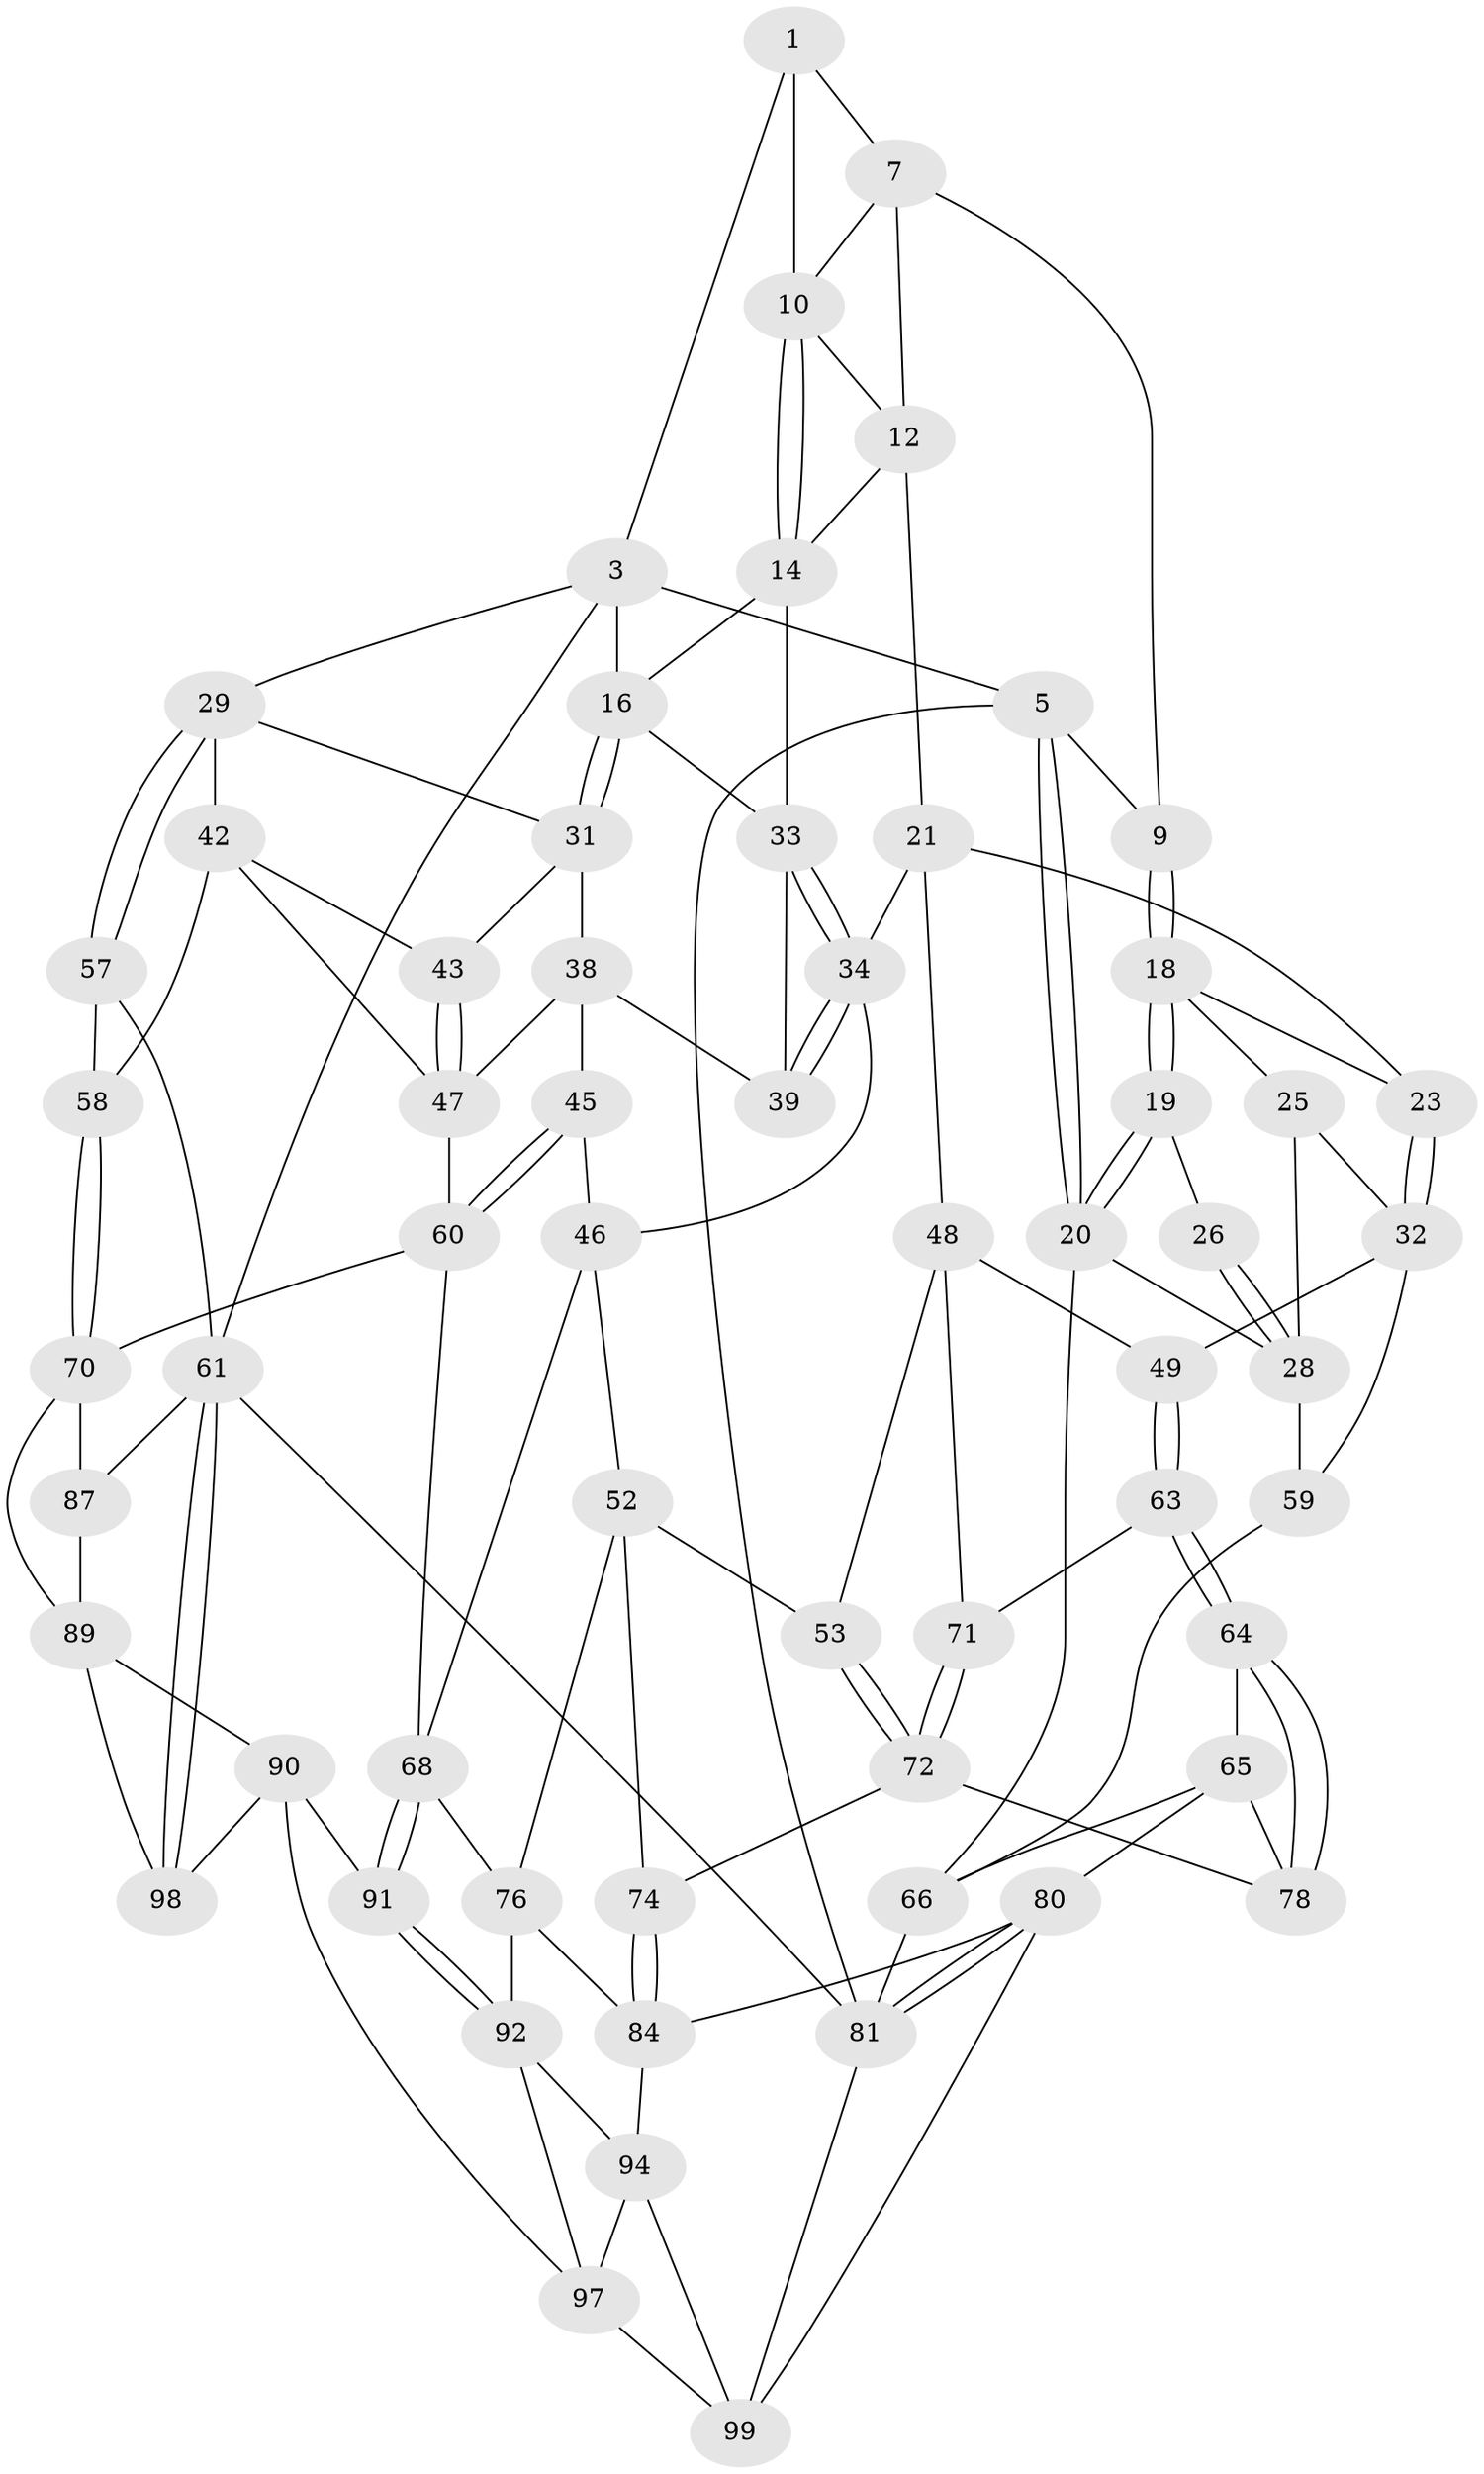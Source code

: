 // Generated by graph-tools (version 1.1) at 2025/52/02/27/25 19:52:43]
// undirected, 61 vertices, 136 edges
graph export_dot {
graph [start="1"]
  node [color=gray90,style=filled];
  1 [pos="+0.495717657036411+0",super="+2"];
  3 [pos="+1+0",super="+4"];
  5 [pos="+0+0",super="+6"];
  7 [pos="+0.4938034397683452+0",super="+8"];
  9 [pos="+0.2084722595149628+0.01309001389246401"];
  10 [pos="+0.628752028514887+0.07605566123003263",super="+11"];
  12 [pos="+0.5077382657125802+0.17330477681476014",super="+13"];
  14 [pos="+0.662678978619997+0.14741457427757537",super="+15"];
  16 [pos="+0.8154220640204449+0.10449050689096634",super="+17"];
  18 [pos="+0.18576241972053825+0.06977385496952401",super="+24"];
  19 [pos="+0+0.11591986876729692"];
  20 [pos="+0+0.09043334305402038",super="+41"];
  21 [pos="+0.36433295999484905+0.2650635228609978",super="+22"];
  23 [pos="+0.20311770238948174+0.2528447852767613"];
  25 [pos="+0.09772301957533272+0.16097501904879588",super="+27"];
  26 [pos="+0.06876654856754057+0.15962905084448112"];
  28 [pos="+0+0.3441376771724878",super="+40"];
  29 [pos="+1+0.08655019359619892",super="+30"];
  31 [pos="+0.8713179574254893+0.26708022180558766",super="+37"];
  32 [pos="+0.13488972835249594+0.32769784217629466",super="+50"];
  33 [pos="+0.5458398269331629+0.2268369508718094",super="+36"];
  34 [pos="+0.5697028768608857+0.32726925466069634",super="+35"];
  38 [pos="+0.7503923209343214+0.31668705580619333",super="+44"];
  39 [pos="+0.7142991385462591+0.2525765767438408"];
  42 [pos="+0.9119610113532843+0.38455430008222",super="+55"];
  43 [pos="+0.8745993323512635+0.35291101473054115"];
  45 [pos="+0.5955177511094091+0.43518254843808396"];
  46 [pos="+0.5660245090940389+0.4319370764453047",super="+51"];
  47 [pos="+0.7760944726751433+0.4390520198668164",super="+56"];
  48 [pos="+0.34870161116688214+0.4614581420814449",super="+54"];
  49 [pos="+0.2720831696237077+0.47782113007105176"];
  52 [pos="+0.4689095159324383+0.4932290831963347",super="+73"];
  53 [pos="+0.3628976727375455+0.471143944510741"];
  57 [pos="+1+0.556847201990837"];
  58 [pos="+0.9927653946380469+0.5359569837258964"];
  59 [pos="+0.15288315067377098+0.48451513043939337"];
  60 [pos="+0.7303637127887466+0.5248863330653475",super="+67"];
  61 [pos="+1+1",super="+62"];
  63 [pos="+0.2237815297296841+0.5981310664304342"];
  64 [pos="+0.21964579473126605+0.6032255746668398"];
  65 [pos="+0.19807616245308093+0.6106952320060584",super="+79"];
  66 [pos="+0.11227072849245434+0.5543301112159082",super="+77"];
  68 [pos="+0.6784956018248166+0.7118235008183412",super="+69"];
  70 [pos="+0.7884928837513776+0.679455904321453",super="+88"];
  71 [pos="+0.28804399556477256+0.6083928752245644"];
  72 [pos="+0.3475802443836811+0.6301629102593",super="+75"];
  74 [pos="+0.37333880111209405+0.7093348388588334"];
  76 [pos="+0.530079275265264+0.6676143879612855",super="+83"];
  78 [pos="+0.2844281463345487+0.6890260387697577"];
  80 [pos="+0.09233551254676348+0.8020428726864364",super="+86"];
  81 [pos="+0+0.7738574450536779",super="+82"];
  84 [pos="+0.3738018041751845+0.7505828019515601",super="+85"];
  87 [pos="+0.9952063809290427+0.825819860398901"];
  89 [pos="+0.8401888763769834+0.8801587156586129",super="+95"];
  90 [pos="+0.7142789265242852+0.8871796001059712",super="+96"];
  91 [pos="+0.657489775043667+0.7743438277605826"];
  92 [pos="+0.5229265817686743+0.882937383094095",super="+93"];
  94 [pos="+0.34797696735799094+0.9523353832694481",super="+101"];
  97 [pos="+0.4847753878217298+1",super="+102"];
  98 [pos="+0.7961452417268416+1"];
  99 [pos="+0.13142262182768835+0.8528020281319685",super="+100"];
  1 -- 7;
  1 -- 10;
  1 -- 3;
  3 -- 16;
  3 -- 61;
  3 -- 5;
  3 -- 29;
  5 -- 20;
  5 -- 20;
  5 -- 9;
  5 -- 81;
  7 -- 9;
  7 -- 12;
  7 -- 10;
  9 -- 18;
  9 -- 18;
  10 -- 14;
  10 -- 14;
  10 -- 12;
  12 -- 21;
  12 -- 14;
  14 -- 16;
  14 -- 33;
  16 -- 31;
  16 -- 31;
  16 -- 33;
  18 -- 19;
  18 -- 19;
  18 -- 25;
  18 -- 23;
  19 -- 20;
  19 -- 20;
  19 -- 26;
  20 -- 28;
  20 -- 66;
  21 -- 34;
  21 -- 48;
  21 -- 23;
  23 -- 32;
  23 -- 32;
  25 -- 32;
  25 -- 28;
  26 -- 28;
  26 -- 28;
  28 -- 59;
  29 -- 57;
  29 -- 57;
  29 -- 42;
  29 -- 31;
  31 -- 43;
  31 -- 38;
  32 -- 49;
  32 -- 59;
  33 -- 34;
  33 -- 34;
  33 -- 39;
  34 -- 39;
  34 -- 39;
  34 -- 46;
  38 -- 39;
  38 -- 45;
  38 -- 47;
  42 -- 43;
  42 -- 58;
  42 -- 47;
  43 -- 47;
  43 -- 47;
  45 -- 46;
  45 -- 60;
  45 -- 60;
  46 -- 52;
  46 -- 68;
  47 -- 60;
  48 -- 49;
  48 -- 53;
  48 -- 71;
  49 -- 63;
  49 -- 63;
  52 -- 53;
  52 -- 74;
  52 -- 76;
  53 -- 72;
  53 -- 72;
  57 -- 58;
  57 -- 61;
  58 -- 70;
  58 -- 70;
  59 -- 66;
  60 -- 70;
  60 -- 68;
  61 -- 98;
  61 -- 98;
  61 -- 87;
  61 -- 81;
  63 -- 64;
  63 -- 64;
  63 -- 71;
  64 -- 65;
  64 -- 78;
  64 -- 78;
  65 -- 66;
  65 -- 80;
  65 -- 78;
  66 -- 81;
  68 -- 91;
  68 -- 91;
  68 -- 76;
  70 -- 89;
  70 -- 87;
  71 -- 72;
  71 -- 72;
  72 -- 74;
  72 -- 78;
  74 -- 84;
  74 -- 84;
  76 -- 92;
  76 -- 84;
  80 -- 81;
  80 -- 81;
  80 -- 99;
  80 -- 84;
  81 -- 99;
  84 -- 94;
  87 -- 89;
  89 -- 90;
  89 -- 98;
  90 -- 91;
  90 -- 97;
  90 -- 98;
  91 -- 92;
  91 -- 92;
  92 -- 97;
  92 -- 94;
  94 -- 97;
  94 -- 99;
  97 -- 99;
}
